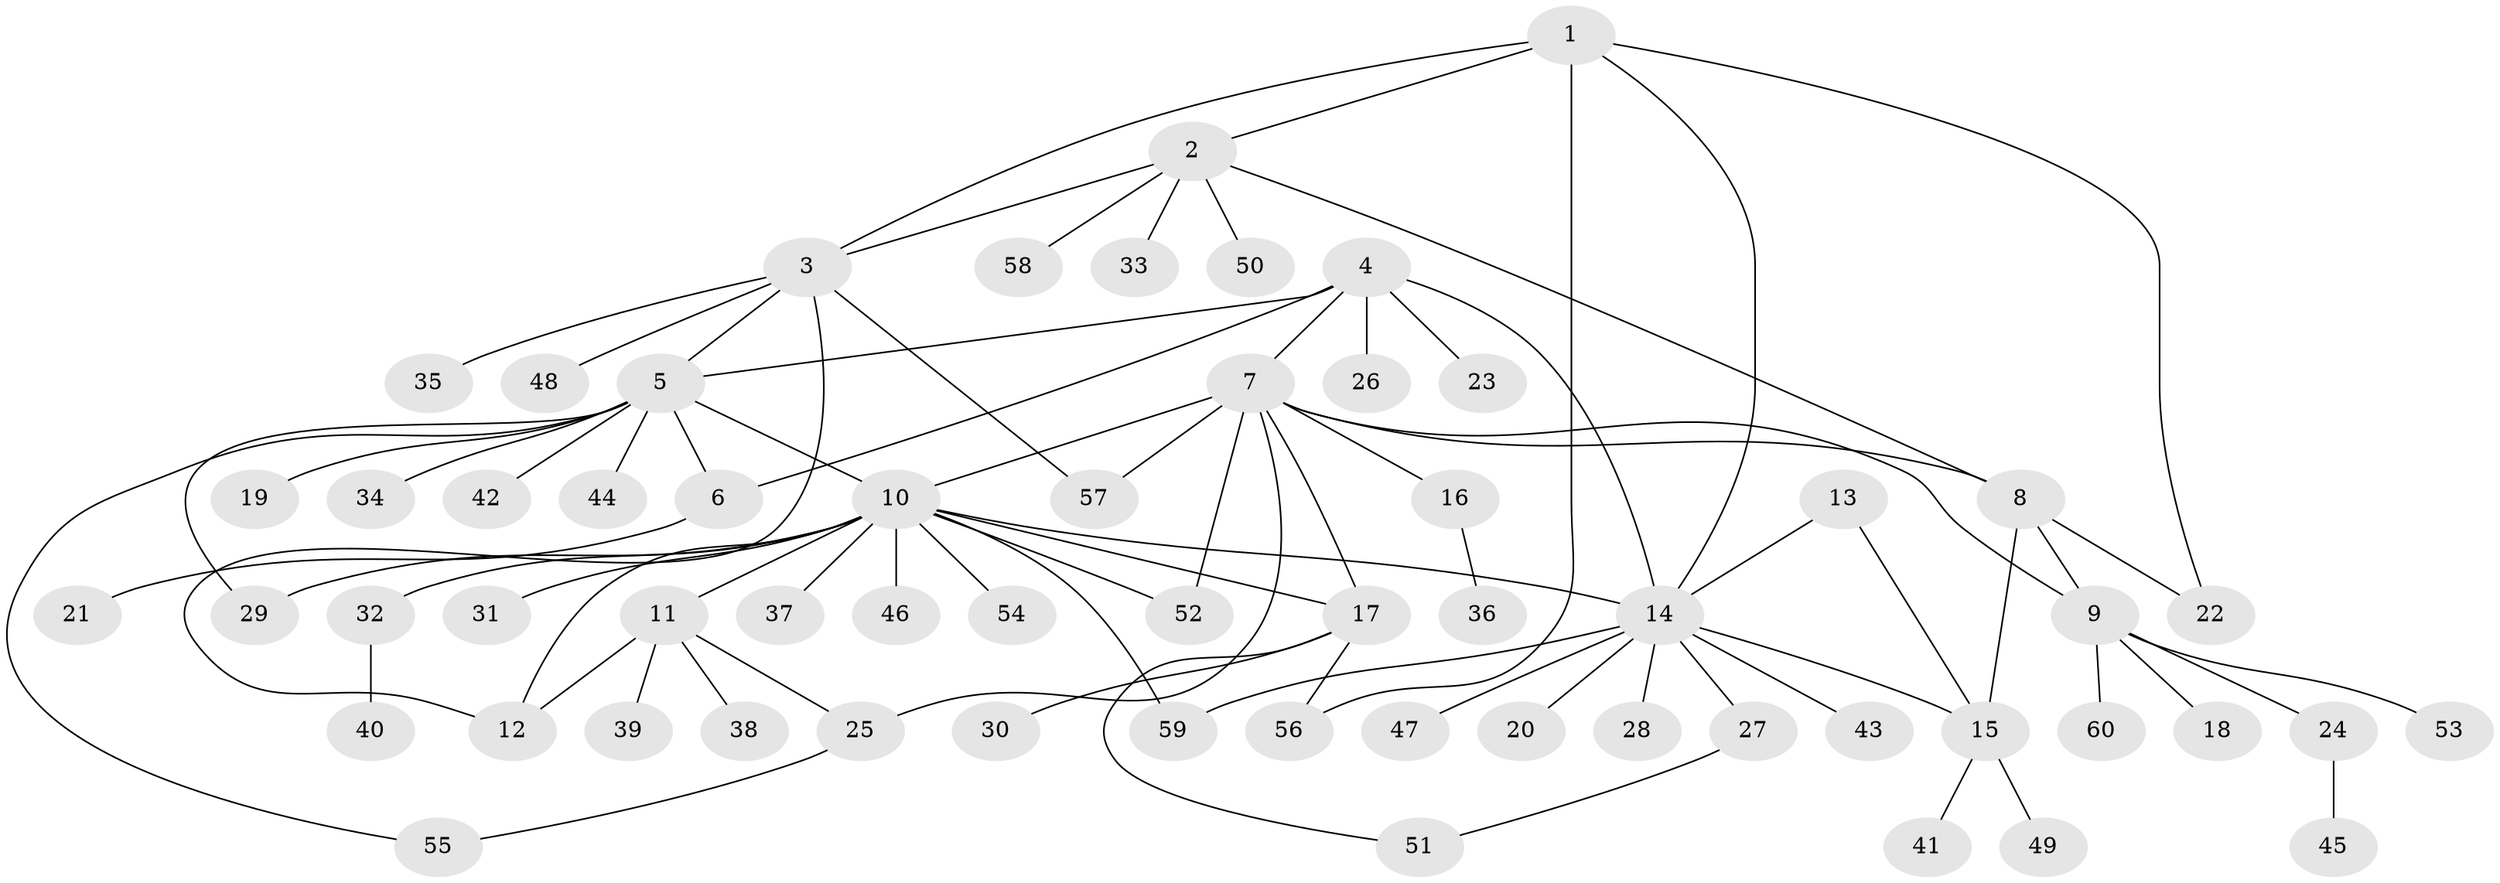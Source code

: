 // coarse degree distribution, {3: 0.15789473684210525, 6: 0.05263157894736842, 1: 0.3684210526315789, 7: 0.05263157894736842, 2: 0.21052631578947367, 8: 0.05263157894736842, 11: 0.05263157894736842, 4: 0.05263157894736842}
// Generated by graph-tools (version 1.1) at 2025/37/03/04/25 23:37:49]
// undirected, 60 vertices, 80 edges
graph export_dot {
  node [color=gray90,style=filled];
  1;
  2;
  3;
  4;
  5;
  6;
  7;
  8;
  9;
  10;
  11;
  12;
  13;
  14;
  15;
  16;
  17;
  18;
  19;
  20;
  21;
  22;
  23;
  24;
  25;
  26;
  27;
  28;
  29;
  30;
  31;
  32;
  33;
  34;
  35;
  36;
  37;
  38;
  39;
  40;
  41;
  42;
  43;
  44;
  45;
  46;
  47;
  48;
  49;
  50;
  51;
  52;
  53;
  54;
  55;
  56;
  57;
  58;
  59;
  60;
  1 -- 2;
  1 -- 3;
  1 -- 14;
  1 -- 22;
  1 -- 56;
  2 -- 3;
  2 -- 8;
  2 -- 33;
  2 -- 50;
  2 -- 58;
  3 -- 5;
  3 -- 12;
  3 -- 35;
  3 -- 48;
  3 -- 57;
  4 -- 5;
  4 -- 6;
  4 -- 7;
  4 -- 14;
  4 -- 23;
  4 -- 26;
  5 -- 6;
  5 -- 10;
  5 -- 19;
  5 -- 29;
  5 -- 34;
  5 -- 42;
  5 -- 44;
  5 -- 55;
  6 -- 21;
  7 -- 8;
  7 -- 9;
  7 -- 10;
  7 -- 16;
  7 -- 17;
  7 -- 25;
  7 -- 52;
  7 -- 57;
  8 -- 9;
  8 -- 15;
  8 -- 22;
  9 -- 18;
  9 -- 24;
  9 -- 53;
  9 -- 60;
  10 -- 11;
  10 -- 12;
  10 -- 14;
  10 -- 17;
  10 -- 29;
  10 -- 31;
  10 -- 32;
  10 -- 37;
  10 -- 46;
  10 -- 52;
  10 -- 54;
  10 -- 59;
  11 -- 12;
  11 -- 25;
  11 -- 38;
  11 -- 39;
  13 -- 14;
  13 -- 15;
  14 -- 15;
  14 -- 20;
  14 -- 27;
  14 -- 28;
  14 -- 43;
  14 -- 47;
  14 -- 59;
  15 -- 41;
  15 -- 49;
  16 -- 36;
  17 -- 30;
  17 -- 51;
  17 -- 56;
  24 -- 45;
  25 -- 55;
  27 -- 51;
  32 -- 40;
}
